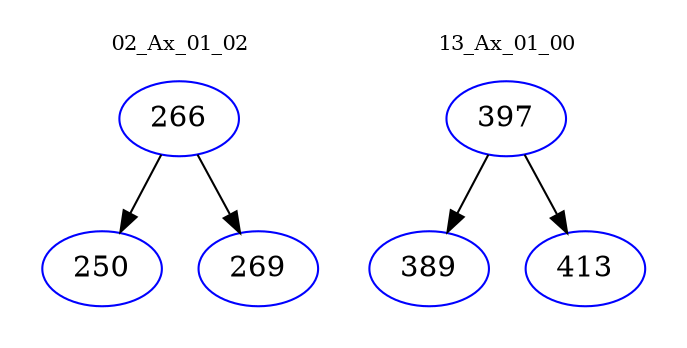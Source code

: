 digraph{
subgraph cluster_0 {
color = white
label = "02_Ax_01_02";
fontsize=10;
T0_266 [label="266", color="blue"]
T0_266 -> T0_250 [color="black"]
T0_250 [label="250", color="blue"]
T0_266 -> T0_269 [color="black"]
T0_269 [label="269", color="blue"]
}
subgraph cluster_1 {
color = white
label = "13_Ax_01_00";
fontsize=10;
T1_397 [label="397", color="blue"]
T1_397 -> T1_389 [color="black"]
T1_389 [label="389", color="blue"]
T1_397 -> T1_413 [color="black"]
T1_413 [label="413", color="blue"]
}
}
